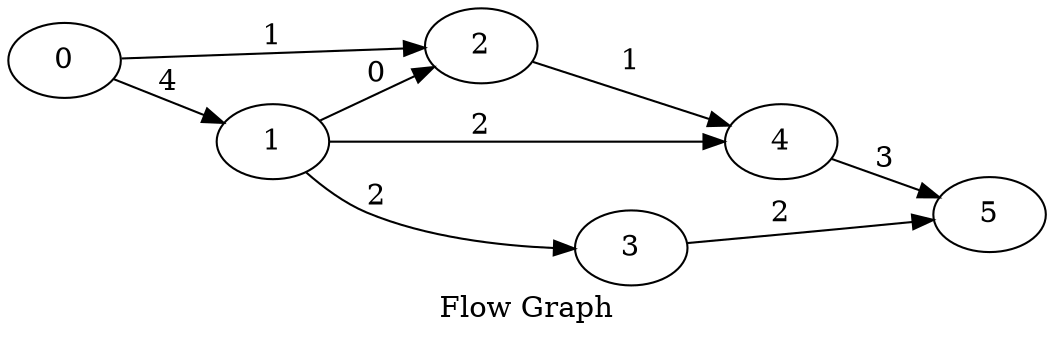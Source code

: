 strict digraph "Flow Graph" {
       graph [bb="0,0,498,156",
              label="Flow Graph",
              lheight=0.21,
              lp="249,11.5",
              lwidth=1.17,
              rankdir=LR
       ];
       node [label="\N"];
       0      [height=0.5,
              pos="27,131",
              width=0.75];
       1      [height=0.5,
              pos="127,92",
              width=0.75];
       0 -> 1 [label=4,
              lp="77,120.5",
              pos="e,103.39,101 50.729,121.95 63.593,116.84 79.886,110.35 94.021,104.73"];
       2      [height=0.5,
              pos="227,138",
              width=0.75];
       0 -> 2 [label=1,
              lp="127,142.5",
              pos="e,199.91,137.08 54.293,131.93 89.079,133.16 150.56,135.33 189.74,136.72"];
       1 -> 2 [label=0,
              lp="177,124.5",
              pos="e,204.31,127.82 149.75,102.21 163.07,108.46 180.33,116.56 195.06,123.48"];
       3      [height=0.5,
              pos="299,41",
              width=0.75];
       1 -> 3 [label=2,
              lp="177,65.5",
              pos="e,271.88,40.632 143.01,77.192 150.98,70.218 161.31,62.469 172,58 200.64,46.027 235.83,42.078 261.74,40.951"];
       4      [height=0.5,
              pos="371,92",
              width=0.75];
       1 -> 4 [label=2,
              lp="227,99.5",
              pos="e,343.67,92 154.36,92 197.73,92 284.22,92 333.47,92"];
       2 -> 4 [label=1,
              lp="299,130.5",
              pos="e,346.15,99.724 251.77,130.3 274.91,122.8 310.3,111.34 336.33,102.91"];
       5      [height=0.5,
              pos="471,57",
              width=0.75];
       3 -> 5 [label=2,
              lp="371,57.5",
              pos="e,444.01,54.439 325.8,43.331 345.56,45.126 373.51,47.685 398,50 409.68,51.104 422.42,52.334 433.89,53.452"];
       4 -> 5 [label=3,
              lp="421,83.5",
              pos="e,446.94,65.235 395.22,83.705 407.8,79.216 423.53,73.596 437.32,68.672"];
}